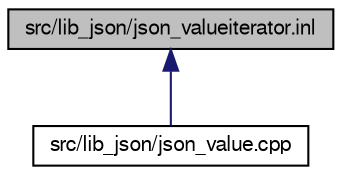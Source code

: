 digraph "src/lib_json/json_valueiterator.inl"
{
  edge [fontname="FreeSans",fontsize="10",labelfontname="FreeSans",labelfontsize="10"];
  node [fontname="FreeSans",fontsize="10",shape=record];
  Node1 [label="src/lib_json/json_valueiterator.inl",height=0.2,width=0.4,color="black", fillcolor="grey75", style="filled" fontcolor="black"];
  Node1 -> Node2 [dir="back",color="midnightblue",fontsize="10",style="solid",fontname="FreeSans"];
  Node2 [label="src/lib_json/json_value.cpp",height=0.2,width=0.4,color="black", fillcolor="white", style="filled",URL="$json__value_8cpp.html"];
}

